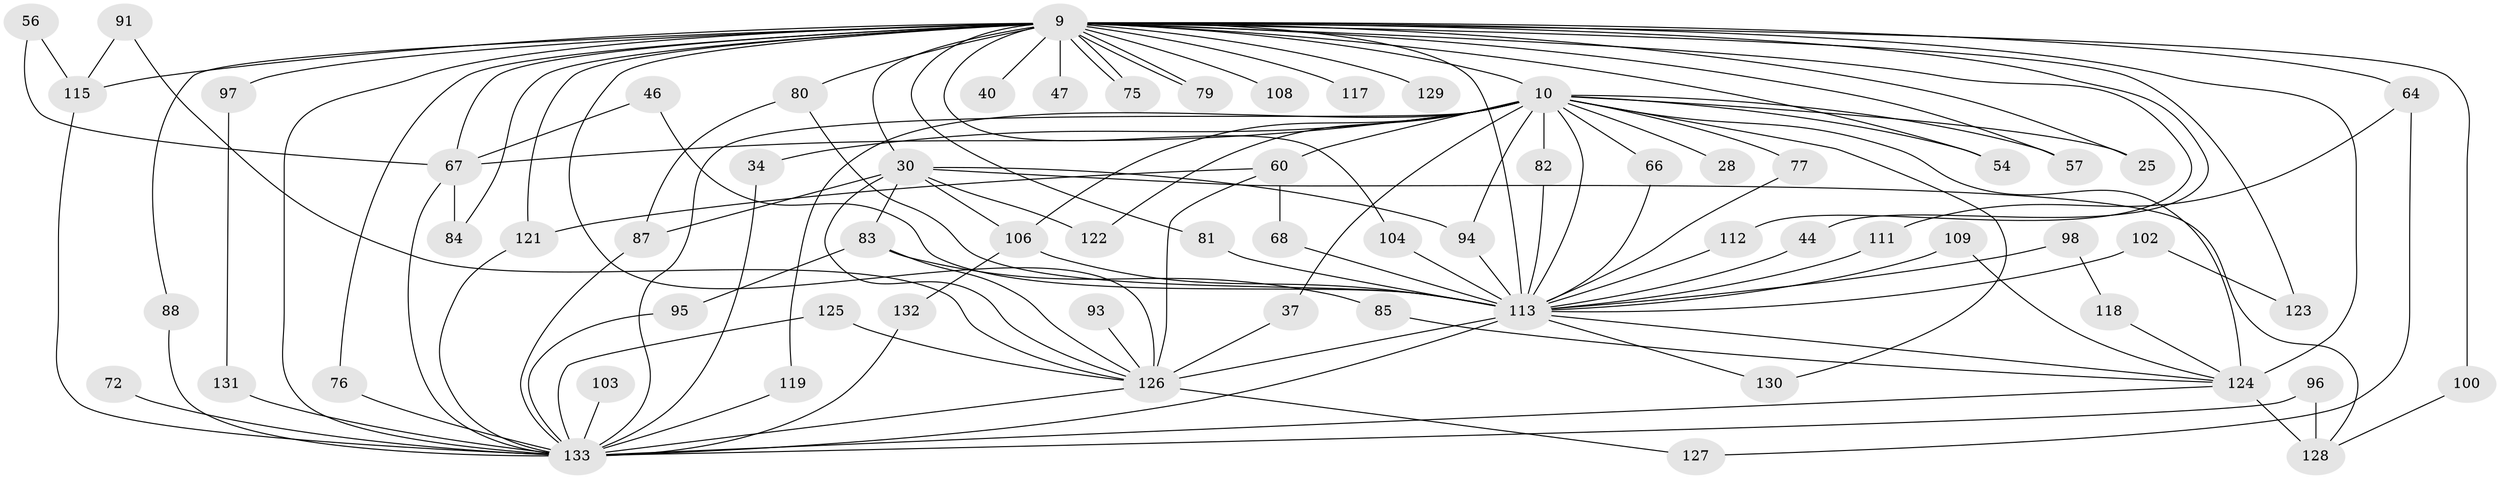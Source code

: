 // original degree distribution, {19: 0.007518796992481203, 20: 0.007518796992481203, 23: 0.015037593984962405, 13: 0.007518796992481203, 16: 0.007518796992481203, 15: 0.007518796992481203, 26: 0.007518796992481203, 30: 0.007518796992481203, 41: 0.007518796992481203, 3: 0.19548872180451127, 11: 0.015037593984962405, 6: 0.03007518796992481, 8: 0.007518796992481203, 4: 0.05263157894736842, 2: 0.5639097744360902, 5: 0.045112781954887216, 9: 0.007518796992481203, 7: 0.007518796992481203}
// Generated by graph-tools (version 1.1) at 2025/45/03/09/25 04:45:38]
// undirected, 66 vertices, 125 edges
graph export_dot {
graph [start="1"]
  node [color=gray90,style=filled];
  9 [super="+8+7"];
  10 [super="+3"];
  25;
  28;
  30 [super="+12"];
  34 [super="+26"];
  37;
  40;
  44;
  46;
  47 [super="+11"];
  54;
  56;
  57;
  60 [super="+31"];
  64;
  66 [super="+20"];
  67 [super="+43"];
  68;
  72;
  75;
  76;
  77;
  79;
  80 [super="+33"];
  81;
  82;
  83 [super="+27+51"];
  84 [super="+48"];
  85;
  87 [super="+86"];
  88;
  91;
  93;
  94 [super="+71"];
  95;
  96 [super="+90"];
  97;
  98 [super="+49"];
  100;
  102;
  103;
  104;
  106 [super="+41+63"];
  108;
  109;
  111;
  112;
  113 [super="+58+50"];
  115 [super="+99"];
  117 [super="+105+101"];
  118;
  119;
  121 [super="+120"];
  122;
  123;
  124 [super="+14+107+116"];
  125;
  126 [super="+17+13+110+114"];
  127;
  128 [super="+61"];
  129 [super="+21"];
  130;
  131;
  132;
  133 [super="+74+35+92+6"];
  9 -- 10 [weight=6];
  9 -- 40 [weight=2];
  9 -- 64 [weight=2];
  9 -- 75;
  9 -- 75;
  9 -- 79;
  9 -- 79;
  9 -- 80 [weight=2];
  9 -- 88;
  9 -- 97 [weight=2];
  9 -- 100;
  9 -- 108 [weight=2];
  9 -- 129 [weight=3];
  9 -- 81;
  9 -- 25;
  9 -- 30 [weight=2];
  9 -- 115 [weight=3];
  9 -- 123;
  9 -- 76;
  9 -- 84 [weight=2];
  9 -- 104;
  9 -- 44;
  9 -- 47 [weight=3];
  9 -- 112;
  9 -- 54;
  9 -- 57;
  9 -- 126 [weight=9];
  9 -- 67 [weight=2];
  9 -- 124 [weight=7];
  9 -- 133 [weight=14];
  9 -- 117 [weight=4];
  9 -- 121;
  9 -- 113 [weight=6];
  10 -- 28 [weight=2];
  10 -- 57;
  10 -- 60 [weight=2];
  10 -- 67 [weight=3];
  10 -- 77;
  10 -- 122;
  10 -- 130;
  10 -- 66 [weight=2];
  10 -- 82;
  10 -- 25;
  10 -- 34 [weight=2];
  10 -- 37;
  10 -- 106 [weight=2];
  10 -- 54;
  10 -- 119;
  10 -- 124 [weight=4];
  10 -- 94;
  10 -- 133 [weight=6];
  10 -- 113 [weight=5];
  30 -- 122;
  30 -- 83 [weight=3];
  30 -- 126;
  30 -- 106;
  30 -- 94;
  30 -- 87;
  30 -- 128;
  34 -- 133;
  37 -- 126;
  44 -- 113;
  46 -- 67;
  46 -- 113;
  56 -- 67;
  56 -- 115;
  60 -- 68;
  60 -- 121;
  60 -- 126;
  64 -- 111;
  64 -- 127;
  66 -- 113;
  67 -- 84;
  67 -- 133;
  68 -- 113;
  72 -- 133 [weight=2];
  76 -- 133;
  77 -- 113;
  80 -- 87;
  80 -- 113;
  81 -- 113;
  82 -- 113;
  83 -- 95;
  83 -- 85;
  83 -- 126;
  85 -- 124;
  87 -- 133;
  88 -- 133;
  91 -- 126;
  91 -- 115;
  93 -- 126;
  94 -- 113;
  95 -- 133;
  96 -- 133 [weight=2];
  96 -- 128;
  97 -- 131;
  98 -- 118;
  98 -- 113 [weight=3];
  100 -- 128;
  102 -- 123;
  102 -- 113 [weight=2];
  103 -- 133 [weight=2];
  104 -- 113;
  106 -- 132;
  106 -- 113;
  109 -- 124;
  109 -- 113;
  111 -- 113;
  112 -- 113;
  113 -- 133 [weight=10];
  113 -- 126;
  113 -- 130;
  113 -- 124;
  115 -- 133;
  118 -- 124;
  119 -- 133;
  121 -- 133;
  124 -- 128 [weight=2];
  124 -- 133;
  125 -- 133;
  125 -- 126;
  126 -- 133;
  126 -- 127;
  131 -- 133;
  132 -- 133;
}

